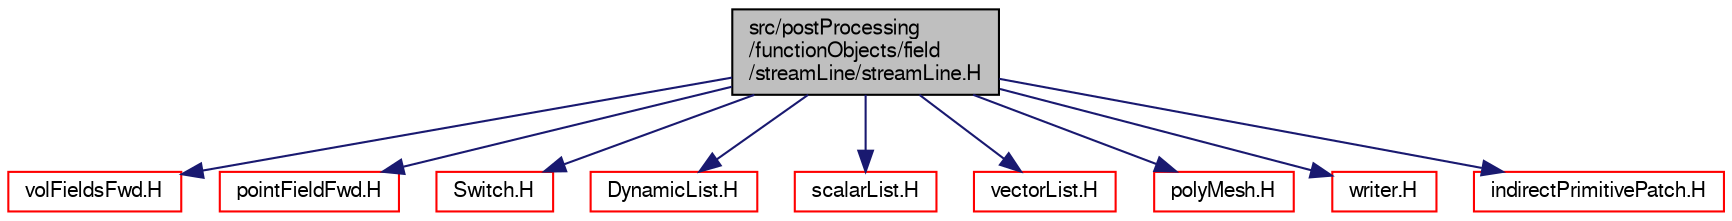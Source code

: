 digraph "src/postProcessing/functionObjects/field/streamLine/streamLine.H"
{
  bgcolor="transparent";
  edge [fontname="FreeSans",fontsize="10",labelfontname="FreeSans",labelfontsize="10"];
  node [fontname="FreeSans",fontsize="10",shape=record];
  Node0 [label="src/postProcessing\l/functionObjects/field\l/streamLine/streamLine.H",height=0.2,width=0.4,color="black", fillcolor="grey75", style="filled", fontcolor="black"];
  Node0 -> Node1 [color="midnightblue",fontsize="10",style="solid",fontname="FreeSans"];
  Node1 [label="volFieldsFwd.H",height=0.2,width=0.4,color="red",URL="$a02753.html"];
  Node0 -> Node59 [color="midnightblue",fontsize="10",style="solid",fontname="FreeSans"];
  Node59 [label="pointFieldFwd.H",height=0.2,width=0.4,color="red",URL="$a12065.html"];
  Node0 -> Node62 [color="midnightblue",fontsize="10",style="solid",fontname="FreeSans"];
  Node62 [label="Switch.H",height=0.2,width=0.4,color="red",URL="$a12158.html"];
  Node0 -> Node63 [color="midnightblue",fontsize="10",style="solid",fontname="FreeSans"];
  Node63 [label="DynamicList.H",height=0.2,width=0.4,color="red",URL="$a08633.html"];
  Node0 -> Node76 [color="midnightblue",fontsize="10",style="solid",fontname="FreeSans"];
  Node76 [label="scalarList.H",height=0.2,width=0.4,color="red",URL="$a12521.html"];
  Node0 -> Node77 [color="midnightblue",fontsize="10",style="solid",fontname="FreeSans"];
  Node77 [label="vectorList.H",height=0.2,width=0.4,color="red",URL="$a12824.html"];
  Node0 -> Node78 [color="midnightblue",fontsize="10",style="solid",fontname="FreeSans"];
  Node78 [label="polyMesh.H",height=0.2,width=0.4,color="red",URL="$a11630.html"];
  Node0 -> Node223 [color="midnightblue",fontsize="10",style="solid",fontname="FreeSans"];
  Node223 [label="writer.H",height=0.2,width=0.4,color="red",URL="$a01154.html"];
  Node0 -> Node224 [color="midnightblue",fontsize="10",style="solid",fontname="FreeSans"];
  Node224 [label="indirectPrimitivePatch.H",height=0.2,width=0.4,color="red",URL="$a11987.html"];
}
